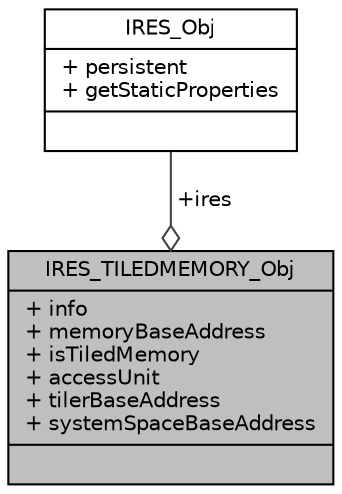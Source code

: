 digraph "IRES_TILEDMEMORY_Obj"
{
  edge [fontname="Helvetica",fontsize="10",labelfontname="Helvetica",labelfontsize="10"];
  node [fontname="Helvetica",fontsize="10",shape=record];
  Node1 [label="{IRES_TILEDMEMORY_Obj\n|+ info\l+ memoryBaseAddress\l+ isTiledMemory\l+ accessUnit\l+ tilerBaseAddress\l+ systemSpaceBaseAddress\l|}",height=0.2,width=0.4,color="black", fillcolor="grey75", style="filled", fontcolor="black"];
  Node2 -> Node1 [color="grey25",fontsize="10",style="solid",label=" +ires" ,arrowhead="odiamond",fontname="Helvetica"];
  Node2 [label="{IRES_Obj\n|+ persistent\l+ getStaticProperties\l|}",height=0.2,width=0.4,color="black", fillcolor="white", style="filled",URL="$struct_i_r_e_s___obj.html",tooltip="IRES_Obj holds the private state associated with each logical resource. "];
}
